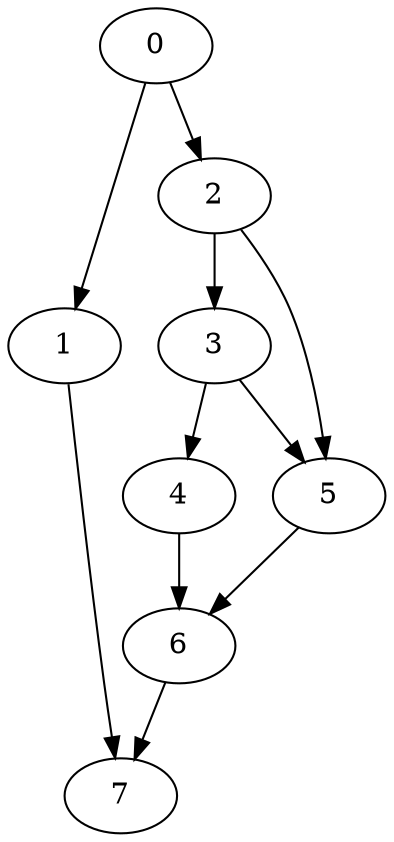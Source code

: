 digraph {
	0
	1
	2
	3
	4
	5
	6
	7
	0 -> 1
	0 -> 2
	2 -> 3
	3 -> 4
	2 -> 5
	3 -> 5
	4 -> 6
	5 -> 6
	1 -> 7
	6 -> 7
}
